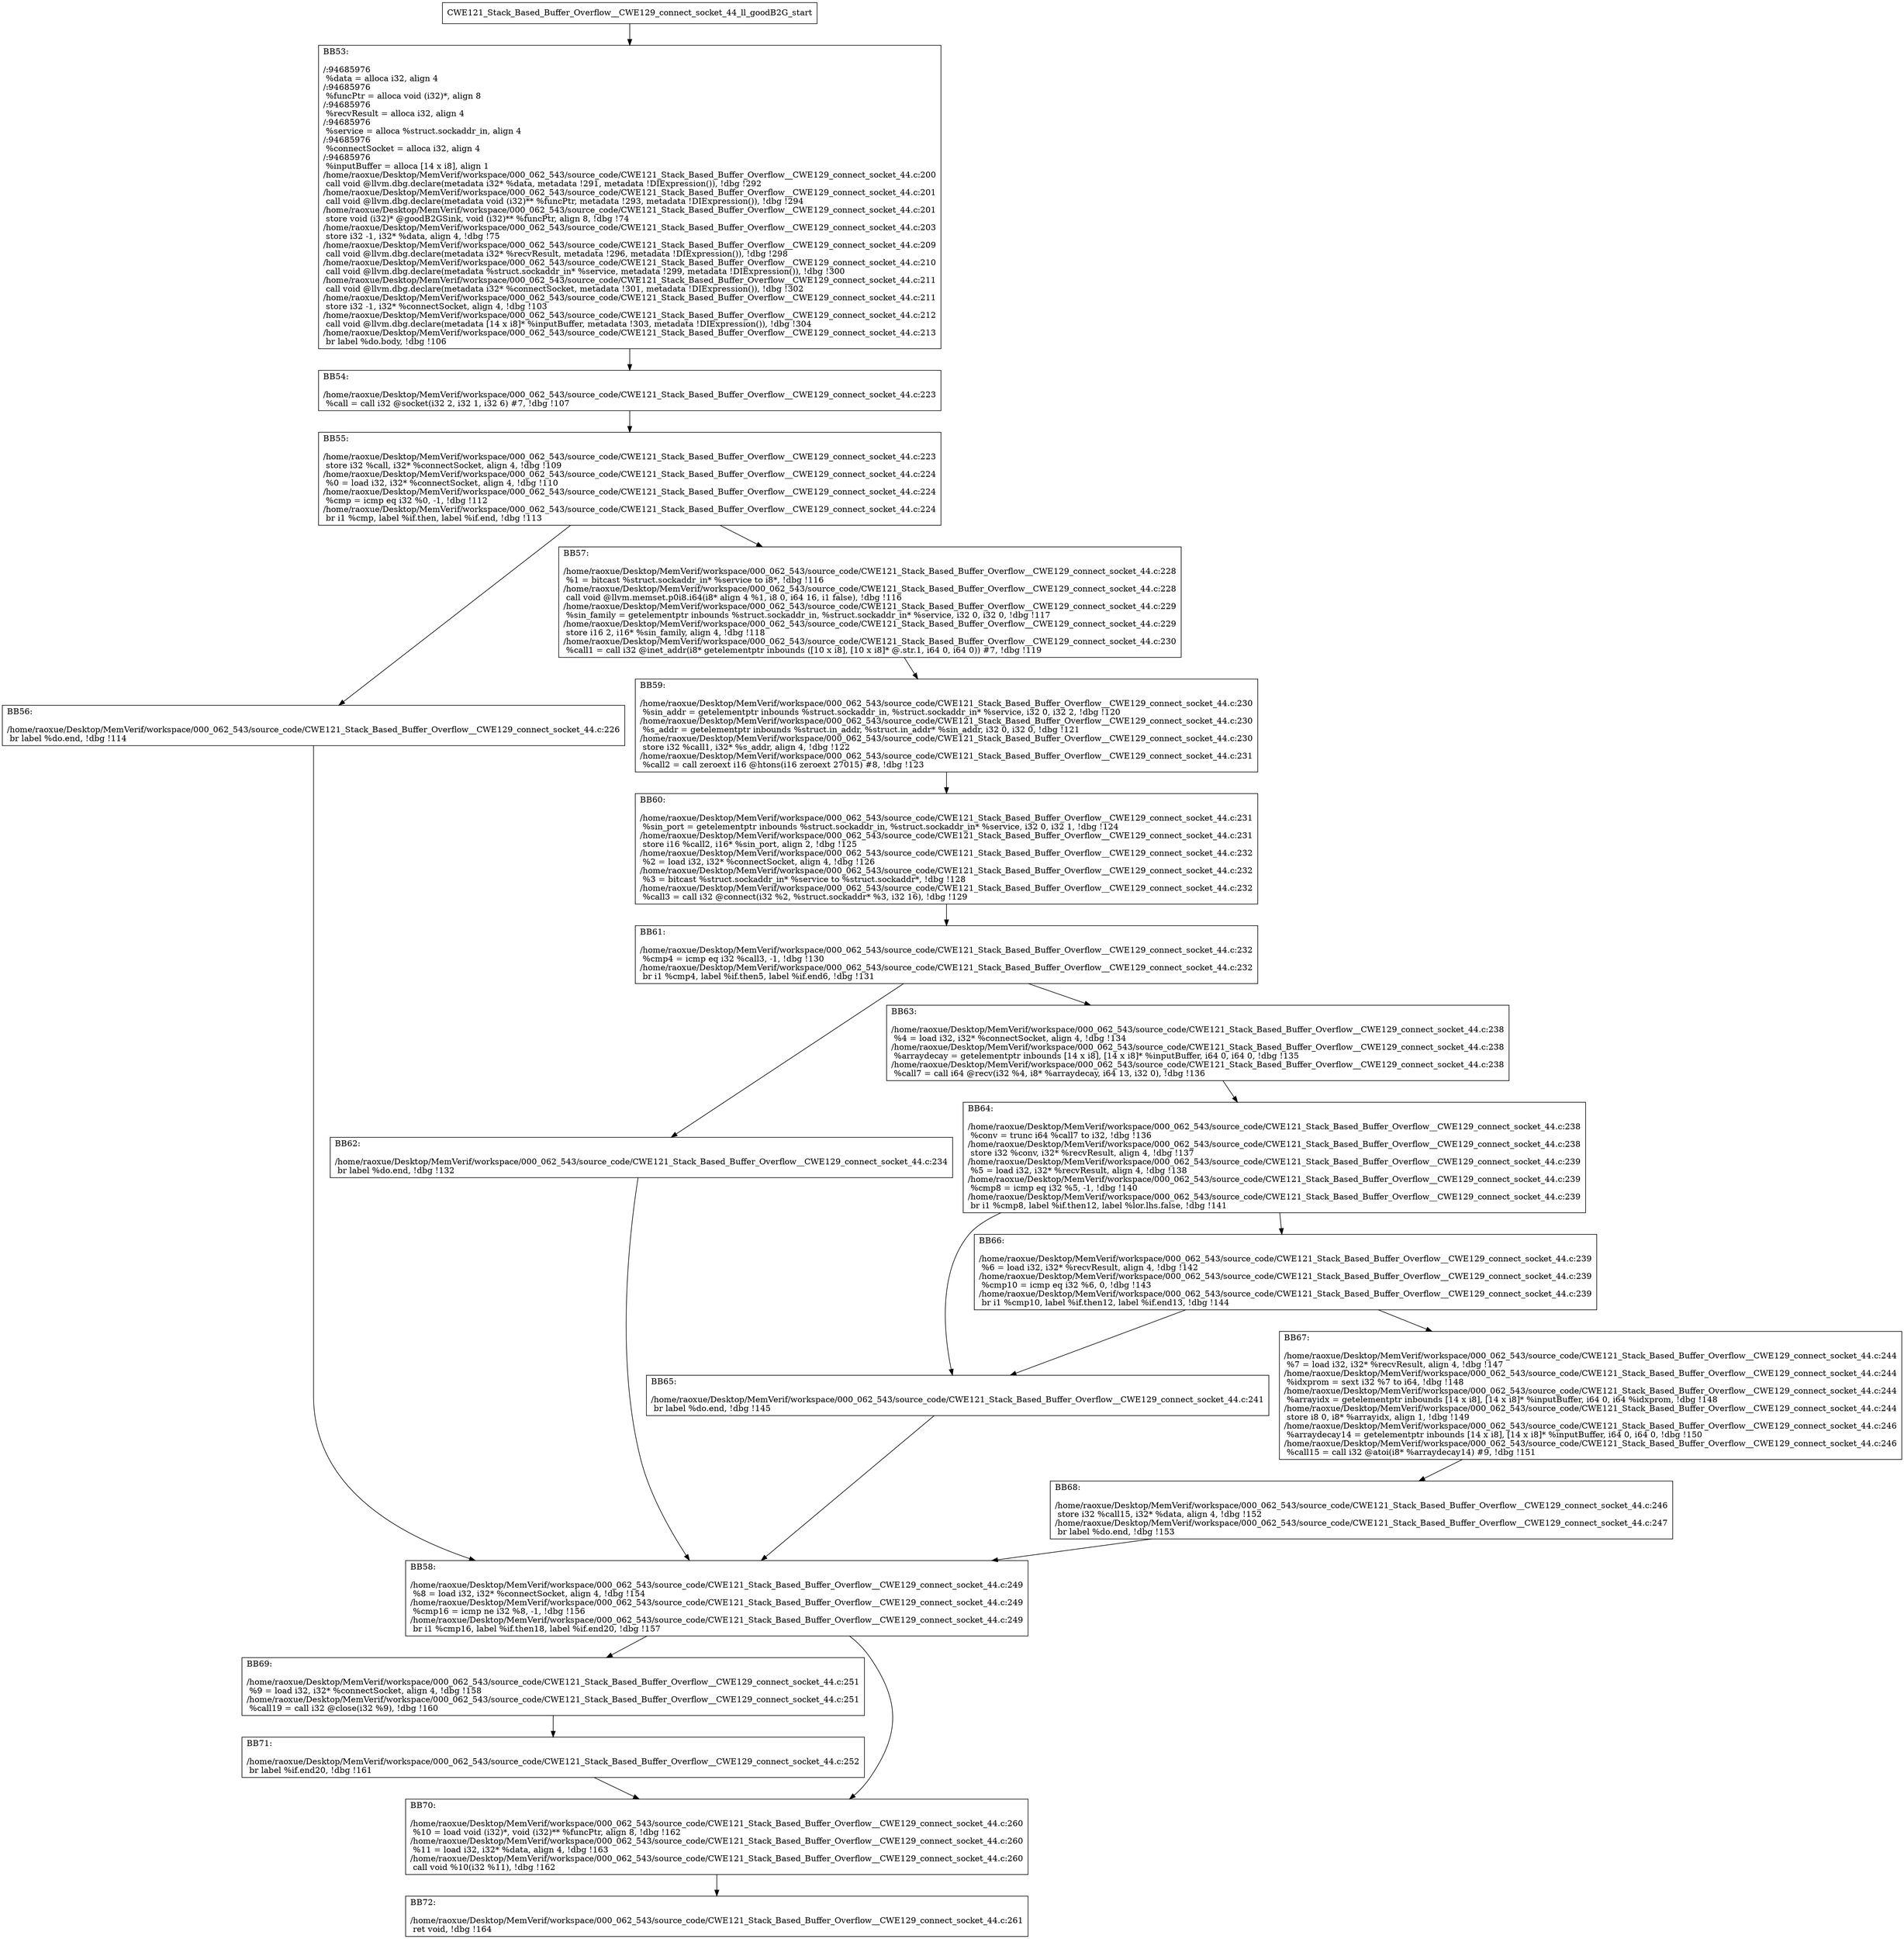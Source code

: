 digraph "CFG for'CWE121_Stack_Based_Buffer_Overflow__CWE129_connect_socket_44_ll_goodB2G' function" {
	BBCWE121_Stack_Based_Buffer_Overflow__CWE129_connect_socket_44_ll_goodB2G_start[shape=record,label="{CWE121_Stack_Based_Buffer_Overflow__CWE129_connect_socket_44_ll_goodB2G_start}"];
	BBCWE121_Stack_Based_Buffer_Overflow__CWE129_connect_socket_44_ll_goodB2G_start-> CWE121_Stack_Based_Buffer_Overflow__CWE129_connect_socket_44_ll_goodB2GBB53;
	CWE121_Stack_Based_Buffer_Overflow__CWE129_connect_socket_44_ll_goodB2GBB53 [shape=record, label="{BB53:\l\l/:94685976\l
  %data = alloca i32, align 4\l
/:94685976\l
  %funcPtr = alloca void (i32)*, align 8\l
/:94685976\l
  %recvResult = alloca i32, align 4\l
/:94685976\l
  %service = alloca %struct.sockaddr_in, align 4\l
/:94685976\l
  %connectSocket = alloca i32, align 4\l
/:94685976\l
  %inputBuffer = alloca [14 x i8], align 1\l
/home/raoxue/Desktop/MemVerif/workspace/000_062_543/source_code/CWE121_Stack_Based_Buffer_Overflow__CWE129_connect_socket_44.c:200\l
  call void @llvm.dbg.declare(metadata i32* %data, metadata !291, metadata !DIExpression()), !dbg !292\l
/home/raoxue/Desktop/MemVerif/workspace/000_062_543/source_code/CWE121_Stack_Based_Buffer_Overflow__CWE129_connect_socket_44.c:201\l
  call void @llvm.dbg.declare(metadata void (i32)** %funcPtr, metadata !293, metadata !DIExpression()), !dbg !294\l
/home/raoxue/Desktop/MemVerif/workspace/000_062_543/source_code/CWE121_Stack_Based_Buffer_Overflow__CWE129_connect_socket_44.c:201\l
  store void (i32)* @goodB2GSink, void (i32)** %funcPtr, align 8, !dbg !74\l
/home/raoxue/Desktop/MemVerif/workspace/000_062_543/source_code/CWE121_Stack_Based_Buffer_Overflow__CWE129_connect_socket_44.c:203\l
  store i32 -1, i32* %data, align 4, !dbg !75\l
/home/raoxue/Desktop/MemVerif/workspace/000_062_543/source_code/CWE121_Stack_Based_Buffer_Overflow__CWE129_connect_socket_44.c:209\l
  call void @llvm.dbg.declare(metadata i32* %recvResult, metadata !296, metadata !DIExpression()), !dbg !298\l
/home/raoxue/Desktop/MemVerif/workspace/000_062_543/source_code/CWE121_Stack_Based_Buffer_Overflow__CWE129_connect_socket_44.c:210\l
  call void @llvm.dbg.declare(metadata %struct.sockaddr_in* %service, metadata !299, metadata !DIExpression()), !dbg !300\l
/home/raoxue/Desktop/MemVerif/workspace/000_062_543/source_code/CWE121_Stack_Based_Buffer_Overflow__CWE129_connect_socket_44.c:211\l
  call void @llvm.dbg.declare(metadata i32* %connectSocket, metadata !301, metadata !DIExpression()), !dbg !302\l
/home/raoxue/Desktop/MemVerif/workspace/000_062_543/source_code/CWE121_Stack_Based_Buffer_Overflow__CWE129_connect_socket_44.c:211\l
  store i32 -1, i32* %connectSocket, align 4, !dbg !103\l
/home/raoxue/Desktop/MemVerif/workspace/000_062_543/source_code/CWE121_Stack_Based_Buffer_Overflow__CWE129_connect_socket_44.c:212\l
  call void @llvm.dbg.declare(metadata [14 x i8]* %inputBuffer, metadata !303, metadata !DIExpression()), !dbg !304\l
/home/raoxue/Desktop/MemVerif/workspace/000_062_543/source_code/CWE121_Stack_Based_Buffer_Overflow__CWE129_connect_socket_44.c:213\l
  br label %do.body, !dbg !106\l
}"];
	CWE121_Stack_Based_Buffer_Overflow__CWE129_connect_socket_44_ll_goodB2GBB53-> CWE121_Stack_Based_Buffer_Overflow__CWE129_connect_socket_44_ll_goodB2GBB54;
	CWE121_Stack_Based_Buffer_Overflow__CWE129_connect_socket_44_ll_goodB2GBB54 [shape=record, label="{BB54:\l\l/home/raoxue/Desktop/MemVerif/workspace/000_062_543/source_code/CWE121_Stack_Based_Buffer_Overflow__CWE129_connect_socket_44.c:223\l
  %call = call i32 @socket(i32 2, i32 1, i32 6) #7, !dbg !107\l
}"];
	CWE121_Stack_Based_Buffer_Overflow__CWE129_connect_socket_44_ll_goodB2GBB54-> CWE121_Stack_Based_Buffer_Overflow__CWE129_connect_socket_44_ll_goodB2GBB55;
	CWE121_Stack_Based_Buffer_Overflow__CWE129_connect_socket_44_ll_goodB2GBB55 [shape=record, label="{BB55:\l\l/home/raoxue/Desktop/MemVerif/workspace/000_062_543/source_code/CWE121_Stack_Based_Buffer_Overflow__CWE129_connect_socket_44.c:223\l
  store i32 %call, i32* %connectSocket, align 4, !dbg !109\l
/home/raoxue/Desktop/MemVerif/workspace/000_062_543/source_code/CWE121_Stack_Based_Buffer_Overflow__CWE129_connect_socket_44.c:224\l
  %0 = load i32, i32* %connectSocket, align 4, !dbg !110\l
/home/raoxue/Desktop/MemVerif/workspace/000_062_543/source_code/CWE121_Stack_Based_Buffer_Overflow__CWE129_connect_socket_44.c:224\l
  %cmp = icmp eq i32 %0, -1, !dbg !112\l
/home/raoxue/Desktop/MemVerif/workspace/000_062_543/source_code/CWE121_Stack_Based_Buffer_Overflow__CWE129_connect_socket_44.c:224\l
  br i1 %cmp, label %if.then, label %if.end, !dbg !113\l
}"];
	CWE121_Stack_Based_Buffer_Overflow__CWE129_connect_socket_44_ll_goodB2GBB55-> CWE121_Stack_Based_Buffer_Overflow__CWE129_connect_socket_44_ll_goodB2GBB56;
	CWE121_Stack_Based_Buffer_Overflow__CWE129_connect_socket_44_ll_goodB2GBB55-> CWE121_Stack_Based_Buffer_Overflow__CWE129_connect_socket_44_ll_goodB2GBB57;
	CWE121_Stack_Based_Buffer_Overflow__CWE129_connect_socket_44_ll_goodB2GBB56 [shape=record, label="{BB56:\l\l/home/raoxue/Desktop/MemVerif/workspace/000_062_543/source_code/CWE121_Stack_Based_Buffer_Overflow__CWE129_connect_socket_44.c:226\l
  br label %do.end, !dbg !114\l
}"];
	CWE121_Stack_Based_Buffer_Overflow__CWE129_connect_socket_44_ll_goodB2GBB56-> CWE121_Stack_Based_Buffer_Overflow__CWE129_connect_socket_44_ll_goodB2GBB58;
	CWE121_Stack_Based_Buffer_Overflow__CWE129_connect_socket_44_ll_goodB2GBB57 [shape=record, label="{BB57:\l\l/home/raoxue/Desktop/MemVerif/workspace/000_062_543/source_code/CWE121_Stack_Based_Buffer_Overflow__CWE129_connect_socket_44.c:228\l
  %1 = bitcast %struct.sockaddr_in* %service to i8*, !dbg !116\l
/home/raoxue/Desktop/MemVerif/workspace/000_062_543/source_code/CWE121_Stack_Based_Buffer_Overflow__CWE129_connect_socket_44.c:228\l
  call void @llvm.memset.p0i8.i64(i8* align 4 %1, i8 0, i64 16, i1 false), !dbg !116\l
/home/raoxue/Desktop/MemVerif/workspace/000_062_543/source_code/CWE121_Stack_Based_Buffer_Overflow__CWE129_connect_socket_44.c:229\l
  %sin_family = getelementptr inbounds %struct.sockaddr_in, %struct.sockaddr_in* %service, i32 0, i32 0, !dbg !117\l
/home/raoxue/Desktop/MemVerif/workspace/000_062_543/source_code/CWE121_Stack_Based_Buffer_Overflow__CWE129_connect_socket_44.c:229\l
  store i16 2, i16* %sin_family, align 4, !dbg !118\l
/home/raoxue/Desktop/MemVerif/workspace/000_062_543/source_code/CWE121_Stack_Based_Buffer_Overflow__CWE129_connect_socket_44.c:230\l
  %call1 = call i32 @inet_addr(i8* getelementptr inbounds ([10 x i8], [10 x i8]* @.str.1, i64 0, i64 0)) #7, !dbg !119\l
}"];
	CWE121_Stack_Based_Buffer_Overflow__CWE129_connect_socket_44_ll_goodB2GBB57-> CWE121_Stack_Based_Buffer_Overflow__CWE129_connect_socket_44_ll_goodB2GBB59;
	CWE121_Stack_Based_Buffer_Overflow__CWE129_connect_socket_44_ll_goodB2GBB59 [shape=record, label="{BB59:\l\l/home/raoxue/Desktop/MemVerif/workspace/000_062_543/source_code/CWE121_Stack_Based_Buffer_Overflow__CWE129_connect_socket_44.c:230\l
  %sin_addr = getelementptr inbounds %struct.sockaddr_in, %struct.sockaddr_in* %service, i32 0, i32 2, !dbg !120\l
/home/raoxue/Desktop/MemVerif/workspace/000_062_543/source_code/CWE121_Stack_Based_Buffer_Overflow__CWE129_connect_socket_44.c:230\l
  %s_addr = getelementptr inbounds %struct.in_addr, %struct.in_addr* %sin_addr, i32 0, i32 0, !dbg !121\l
/home/raoxue/Desktop/MemVerif/workspace/000_062_543/source_code/CWE121_Stack_Based_Buffer_Overflow__CWE129_connect_socket_44.c:230\l
  store i32 %call1, i32* %s_addr, align 4, !dbg !122\l
/home/raoxue/Desktop/MemVerif/workspace/000_062_543/source_code/CWE121_Stack_Based_Buffer_Overflow__CWE129_connect_socket_44.c:231\l
  %call2 = call zeroext i16 @htons(i16 zeroext 27015) #8, !dbg !123\l
}"];
	CWE121_Stack_Based_Buffer_Overflow__CWE129_connect_socket_44_ll_goodB2GBB59-> CWE121_Stack_Based_Buffer_Overflow__CWE129_connect_socket_44_ll_goodB2GBB60;
	CWE121_Stack_Based_Buffer_Overflow__CWE129_connect_socket_44_ll_goodB2GBB60 [shape=record, label="{BB60:\l\l/home/raoxue/Desktop/MemVerif/workspace/000_062_543/source_code/CWE121_Stack_Based_Buffer_Overflow__CWE129_connect_socket_44.c:231\l
  %sin_port = getelementptr inbounds %struct.sockaddr_in, %struct.sockaddr_in* %service, i32 0, i32 1, !dbg !124\l
/home/raoxue/Desktop/MemVerif/workspace/000_062_543/source_code/CWE121_Stack_Based_Buffer_Overflow__CWE129_connect_socket_44.c:231\l
  store i16 %call2, i16* %sin_port, align 2, !dbg !125\l
/home/raoxue/Desktop/MemVerif/workspace/000_062_543/source_code/CWE121_Stack_Based_Buffer_Overflow__CWE129_connect_socket_44.c:232\l
  %2 = load i32, i32* %connectSocket, align 4, !dbg !126\l
/home/raoxue/Desktop/MemVerif/workspace/000_062_543/source_code/CWE121_Stack_Based_Buffer_Overflow__CWE129_connect_socket_44.c:232\l
  %3 = bitcast %struct.sockaddr_in* %service to %struct.sockaddr*, !dbg !128\l
/home/raoxue/Desktop/MemVerif/workspace/000_062_543/source_code/CWE121_Stack_Based_Buffer_Overflow__CWE129_connect_socket_44.c:232\l
  %call3 = call i32 @connect(i32 %2, %struct.sockaddr* %3, i32 16), !dbg !129\l
}"];
	CWE121_Stack_Based_Buffer_Overflow__CWE129_connect_socket_44_ll_goodB2GBB60-> CWE121_Stack_Based_Buffer_Overflow__CWE129_connect_socket_44_ll_goodB2GBB61;
	CWE121_Stack_Based_Buffer_Overflow__CWE129_connect_socket_44_ll_goodB2GBB61 [shape=record, label="{BB61:\l\l/home/raoxue/Desktop/MemVerif/workspace/000_062_543/source_code/CWE121_Stack_Based_Buffer_Overflow__CWE129_connect_socket_44.c:232\l
  %cmp4 = icmp eq i32 %call3, -1, !dbg !130\l
/home/raoxue/Desktop/MemVerif/workspace/000_062_543/source_code/CWE121_Stack_Based_Buffer_Overflow__CWE129_connect_socket_44.c:232\l
  br i1 %cmp4, label %if.then5, label %if.end6, !dbg !131\l
}"];
	CWE121_Stack_Based_Buffer_Overflow__CWE129_connect_socket_44_ll_goodB2GBB61-> CWE121_Stack_Based_Buffer_Overflow__CWE129_connect_socket_44_ll_goodB2GBB62;
	CWE121_Stack_Based_Buffer_Overflow__CWE129_connect_socket_44_ll_goodB2GBB61-> CWE121_Stack_Based_Buffer_Overflow__CWE129_connect_socket_44_ll_goodB2GBB63;
	CWE121_Stack_Based_Buffer_Overflow__CWE129_connect_socket_44_ll_goodB2GBB62 [shape=record, label="{BB62:\l\l/home/raoxue/Desktop/MemVerif/workspace/000_062_543/source_code/CWE121_Stack_Based_Buffer_Overflow__CWE129_connect_socket_44.c:234\l
  br label %do.end, !dbg !132\l
}"];
	CWE121_Stack_Based_Buffer_Overflow__CWE129_connect_socket_44_ll_goodB2GBB62-> CWE121_Stack_Based_Buffer_Overflow__CWE129_connect_socket_44_ll_goodB2GBB58;
	CWE121_Stack_Based_Buffer_Overflow__CWE129_connect_socket_44_ll_goodB2GBB63 [shape=record, label="{BB63:\l\l/home/raoxue/Desktop/MemVerif/workspace/000_062_543/source_code/CWE121_Stack_Based_Buffer_Overflow__CWE129_connect_socket_44.c:238\l
  %4 = load i32, i32* %connectSocket, align 4, !dbg !134\l
/home/raoxue/Desktop/MemVerif/workspace/000_062_543/source_code/CWE121_Stack_Based_Buffer_Overflow__CWE129_connect_socket_44.c:238\l
  %arraydecay = getelementptr inbounds [14 x i8], [14 x i8]* %inputBuffer, i64 0, i64 0, !dbg !135\l
/home/raoxue/Desktop/MemVerif/workspace/000_062_543/source_code/CWE121_Stack_Based_Buffer_Overflow__CWE129_connect_socket_44.c:238\l
  %call7 = call i64 @recv(i32 %4, i8* %arraydecay, i64 13, i32 0), !dbg !136\l
}"];
	CWE121_Stack_Based_Buffer_Overflow__CWE129_connect_socket_44_ll_goodB2GBB63-> CWE121_Stack_Based_Buffer_Overflow__CWE129_connect_socket_44_ll_goodB2GBB64;
	CWE121_Stack_Based_Buffer_Overflow__CWE129_connect_socket_44_ll_goodB2GBB64 [shape=record, label="{BB64:\l\l/home/raoxue/Desktop/MemVerif/workspace/000_062_543/source_code/CWE121_Stack_Based_Buffer_Overflow__CWE129_connect_socket_44.c:238\l
  %conv = trunc i64 %call7 to i32, !dbg !136\l
/home/raoxue/Desktop/MemVerif/workspace/000_062_543/source_code/CWE121_Stack_Based_Buffer_Overflow__CWE129_connect_socket_44.c:238\l
  store i32 %conv, i32* %recvResult, align 4, !dbg !137\l
/home/raoxue/Desktop/MemVerif/workspace/000_062_543/source_code/CWE121_Stack_Based_Buffer_Overflow__CWE129_connect_socket_44.c:239\l
  %5 = load i32, i32* %recvResult, align 4, !dbg !138\l
/home/raoxue/Desktop/MemVerif/workspace/000_062_543/source_code/CWE121_Stack_Based_Buffer_Overflow__CWE129_connect_socket_44.c:239\l
  %cmp8 = icmp eq i32 %5, -1, !dbg !140\l
/home/raoxue/Desktop/MemVerif/workspace/000_062_543/source_code/CWE121_Stack_Based_Buffer_Overflow__CWE129_connect_socket_44.c:239\l
  br i1 %cmp8, label %if.then12, label %lor.lhs.false, !dbg !141\l
}"];
	CWE121_Stack_Based_Buffer_Overflow__CWE129_connect_socket_44_ll_goodB2GBB64-> CWE121_Stack_Based_Buffer_Overflow__CWE129_connect_socket_44_ll_goodB2GBB65;
	CWE121_Stack_Based_Buffer_Overflow__CWE129_connect_socket_44_ll_goodB2GBB64-> CWE121_Stack_Based_Buffer_Overflow__CWE129_connect_socket_44_ll_goodB2GBB66;
	CWE121_Stack_Based_Buffer_Overflow__CWE129_connect_socket_44_ll_goodB2GBB66 [shape=record, label="{BB66:\l\l/home/raoxue/Desktop/MemVerif/workspace/000_062_543/source_code/CWE121_Stack_Based_Buffer_Overflow__CWE129_connect_socket_44.c:239\l
  %6 = load i32, i32* %recvResult, align 4, !dbg !142\l
/home/raoxue/Desktop/MemVerif/workspace/000_062_543/source_code/CWE121_Stack_Based_Buffer_Overflow__CWE129_connect_socket_44.c:239\l
  %cmp10 = icmp eq i32 %6, 0, !dbg !143\l
/home/raoxue/Desktop/MemVerif/workspace/000_062_543/source_code/CWE121_Stack_Based_Buffer_Overflow__CWE129_connect_socket_44.c:239\l
  br i1 %cmp10, label %if.then12, label %if.end13, !dbg !144\l
}"];
	CWE121_Stack_Based_Buffer_Overflow__CWE129_connect_socket_44_ll_goodB2GBB66-> CWE121_Stack_Based_Buffer_Overflow__CWE129_connect_socket_44_ll_goodB2GBB65;
	CWE121_Stack_Based_Buffer_Overflow__CWE129_connect_socket_44_ll_goodB2GBB66-> CWE121_Stack_Based_Buffer_Overflow__CWE129_connect_socket_44_ll_goodB2GBB67;
	CWE121_Stack_Based_Buffer_Overflow__CWE129_connect_socket_44_ll_goodB2GBB65 [shape=record, label="{BB65:\l\l/home/raoxue/Desktop/MemVerif/workspace/000_062_543/source_code/CWE121_Stack_Based_Buffer_Overflow__CWE129_connect_socket_44.c:241\l
  br label %do.end, !dbg !145\l
}"];
	CWE121_Stack_Based_Buffer_Overflow__CWE129_connect_socket_44_ll_goodB2GBB65-> CWE121_Stack_Based_Buffer_Overflow__CWE129_connect_socket_44_ll_goodB2GBB58;
	CWE121_Stack_Based_Buffer_Overflow__CWE129_connect_socket_44_ll_goodB2GBB67 [shape=record, label="{BB67:\l\l/home/raoxue/Desktop/MemVerif/workspace/000_062_543/source_code/CWE121_Stack_Based_Buffer_Overflow__CWE129_connect_socket_44.c:244\l
  %7 = load i32, i32* %recvResult, align 4, !dbg !147\l
/home/raoxue/Desktop/MemVerif/workspace/000_062_543/source_code/CWE121_Stack_Based_Buffer_Overflow__CWE129_connect_socket_44.c:244\l
  %idxprom = sext i32 %7 to i64, !dbg !148\l
/home/raoxue/Desktop/MemVerif/workspace/000_062_543/source_code/CWE121_Stack_Based_Buffer_Overflow__CWE129_connect_socket_44.c:244\l
  %arrayidx = getelementptr inbounds [14 x i8], [14 x i8]* %inputBuffer, i64 0, i64 %idxprom, !dbg !148\l
/home/raoxue/Desktop/MemVerif/workspace/000_062_543/source_code/CWE121_Stack_Based_Buffer_Overflow__CWE129_connect_socket_44.c:244\l
  store i8 0, i8* %arrayidx, align 1, !dbg !149\l
/home/raoxue/Desktop/MemVerif/workspace/000_062_543/source_code/CWE121_Stack_Based_Buffer_Overflow__CWE129_connect_socket_44.c:246\l
  %arraydecay14 = getelementptr inbounds [14 x i8], [14 x i8]* %inputBuffer, i64 0, i64 0, !dbg !150\l
/home/raoxue/Desktop/MemVerif/workspace/000_062_543/source_code/CWE121_Stack_Based_Buffer_Overflow__CWE129_connect_socket_44.c:246\l
  %call15 = call i32 @atoi(i8* %arraydecay14) #9, !dbg !151\l
}"];
	CWE121_Stack_Based_Buffer_Overflow__CWE129_connect_socket_44_ll_goodB2GBB67-> CWE121_Stack_Based_Buffer_Overflow__CWE129_connect_socket_44_ll_goodB2GBB68;
	CWE121_Stack_Based_Buffer_Overflow__CWE129_connect_socket_44_ll_goodB2GBB68 [shape=record, label="{BB68:\l\l/home/raoxue/Desktop/MemVerif/workspace/000_062_543/source_code/CWE121_Stack_Based_Buffer_Overflow__CWE129_connect_socket_44.c:246\l
  store i32 %call15, i32* %data, align 4, !dbg !152\l
/home/raoxue/Desktop/MemVerif/workspace/000_062_543/source_code/CWE121_Stack_Based_Buffer_Overflow__CWE129_connect_socket_44.c:247\l
  br label %do.end, !dbg !153\l
}"];
	CWE121_Stack_Based_Buffer_Overflow__CWE129_connect_socket_44_ll_goodB2GBB68-> CWE121_Stack_Based_Buffer_Overflow__CWE129_connect_socket_44_ll_goodB2GBB58;
	CWE121_Stack_Based_Buffer_Overflow__CWE129_connect_socket_44_ll_goodB2GBB58 [shape=record, label="{BB58:\l\l/home/raoxue/Desktop/MemVerif/workspace/000_062_543/source_code/CWE121_Stack_Based_Buffer_Overflow__CWE129_connect_socket_44.c:249\l
  %8 = load i32, i32* %connectSocket, align 4, !dbg !154\l
/home/raoxue/Desktop/MemVerif/workspace/000_062_543/source_code/CWE121_Stack_Based_Buffer_Overflow__CWE129_connect_socket_44.c:249\l
  %cmp16 = icmp ne i32 %8, -1, !dbg !156\l
/home/raoxue/Desktop/MemVerif/workspace/000_062_543/source_code/CWE121_Stack_Based_Buffer_Overflow__CWE129_connect_socket_44.c:249\l
  br i1 %cmp16, label %if.then18, label %if.end20, !dbg !157\l
}"];
	CWE121_Stack_Based_Buffer_Overflow__CWE129_connect_socket_44_ll_goodB2GBB58-> CWE121_Stack_Based_Buffer_Overflow__CWE129_connect_socket_44_ll_goodB2GBB69;
	CWE121_Stack_Based_Buffer_Overflow__CWE129_connect_socket_44_ll_goodB2GBB58-> CWE121_Stack_Based_Buffer_Overflow__CWE129_connect_socket_44_ll_goodB2GBB70;
	CWE121_Stack_Based_Buffer_Overflow__CWE129_connect_socket_44_ll_goodB2GBB69 [shape=record, label="{BB69:\l\l/home/raoxue/Desktop/MemVerif/workspace/000_062_543/source_code/CWE121_Stack_Based_Buffer_Overflow__CWE129_connect_socket_44.c:251\l
  %9 = load i32, i32* %connectSocket, align 4, !dbg !158\l
/home/raoxue/Desktop/MemVerif/workspace/000_062_543/source_code/CWE121_Stack_Based_Buffer_Overflow__CWE129_connect_socket_44.c:251\l
  %call19 = call i32 @close(i32 %9), !dbg !160\l
}"];
	CWE121_Stack_Based_Buffer_Overflow__CWE129_connect_socket_44_ll_goodB2GBB69-> CWE121_Stack_Based_Buffer_Overflow__CWE129_connect_socket_44_ll_goodB2GBB71;
	CWE121_Stack_Based_Buffer_Overflow__CWE129_connect_socket_44_ll_goodB2GBB71 [shape=record, label="{BB71:\l\l/home/raoxue/Desktop/MemVerif/workspace/000_062_543/source_code/CWE121_Stack_Based_Buffer_Overflow__CWE129_connect_socket_44.c:252\l
  br label %if.end20, !dbg !161\l
}"];
	CWE121_Stack_Based_Buffer_Overflow__CWE129_connect_socket_44_ll_goodB2GBB71-> CWE121_Stack_Based_Buffer_Overflow__CWE129_connect_socket_44_ll_goodB2GBB70;
	CWE121_Stack_Based_Buffer_Overflow__CWE129_connect_socket_44_ll_goodB2GBB70 [shape=record, label="{BB70:\l\l/home/raoxue/Desktop/MemVerif/workspace/000_062_543/source_code/CWE121_Stack_Based_Buffer_Overflow__CWE129_connect_socket_44.c:260\l
  %10 = load void (i32)*, void (i32)** %funcPtr, align 8, !dbg !162\l
/home/raoxue/Desktop/MemVerif/workspace/000_062_543/source_code/CWE121_Stack_Based_Buffer_Overflow__CWE129_connect_socket_44.c:260\l
  %11 = load i32, i32* %data, align 4, !dbg !163\l
/home/raoxue/Desktop/MemVerif/workspace/000_062_543/source_code/CWE121_Stack_Based_Buffer_Overflow__CWE129_connect_socket_44.c:260\l
  call void %10(i32 %11), !dbg !162\l
}"];
	CWE121_Stack_Based_Buffer_Overflow__CWE129_connect_socket_44_ll_goodB2GBB70-> CWE121_Stack_Based_Buffer_Overflow__CWE129_connect_socket_44_ll_goodB2GBB72;
	CWE121_Stack_Based_Buffer_Overflow__CWE129_connect_socket_44_ll_goodB2GBB72 [shape=record, label="{BB72:\l\l/home/raoxue/Desktop/MemVerif/workspace/000_062_543/source_code/CWE121_Stack_Based_Buffer_Overflow__CWE129_connect_socket_44.c:261\l
  ret void, !dbg !164\l
}"];
}
